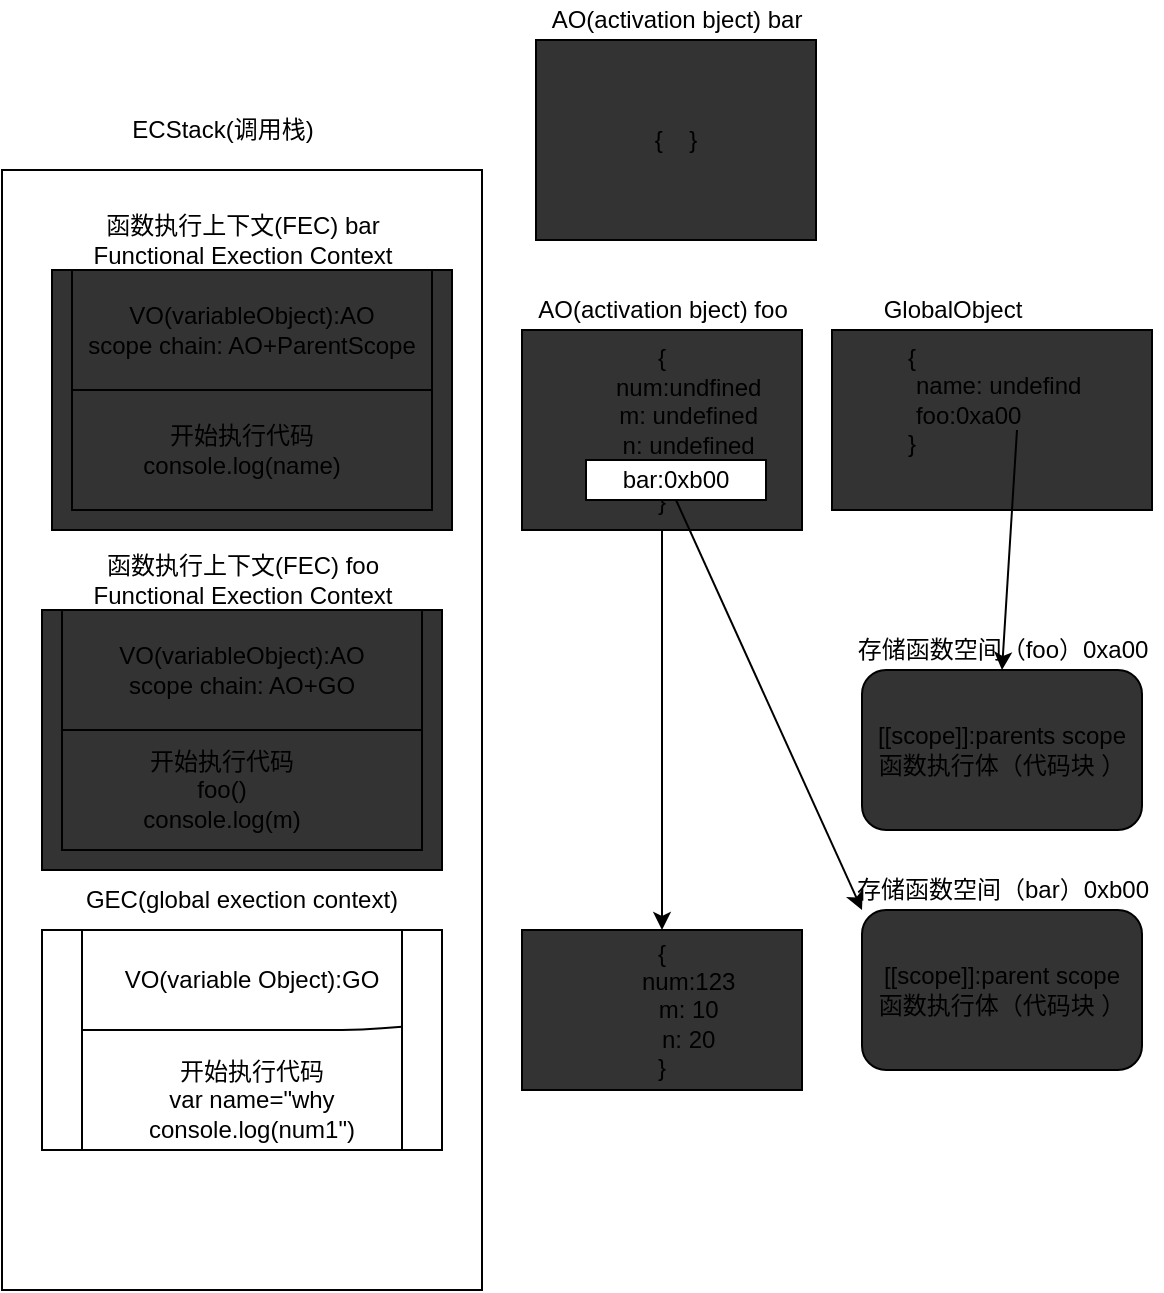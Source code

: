 <mxfile>
    <diagram id="Cj2IZHVcjWoPE8zTmQlr" name="第 1 页">
        <mxGraphModel dx="770" dy="1744" grid="1" gridSize="10" guides="1" tooltips="1" connect="1" arrows="1" fold="1" page="1" pageScale="1" pageWidth="827" pageHeight="1169" math="0" shadow="0">
            <root>
                <mxCell id="0"/>
                <mxCell id="1" parent="0"/>
                <mxCell id="2" value="" style="rounded=0;whiteSpace=wrap;html=1;" parent="1" vertex="1">
                    <mxGeometry x="160" width="240" height="560" as="geometry"/>
                </mxCell>
                <mxCell id="8" value="" style="rounded=0;whiteSpace=wrap;html=1;" parent="1" vertex="1">
                    <mxGeometry x="180" y="380" width="200" height="110" as="geometry"/>
                </mxCell>
                <mxCell id="4" value="ECStack(调用栈)" style="text;html=1;align=center;verticalAlign=middle;resizable=0;points=[];autosize=1;strokeColor=none;fillColor=none;" parent="1" vertex="1">
                    <mxGeometry x="215" y="-30" width="110" height="20" as="geometry"/>
                </mxCell>
                <mxCell id="6" value="" style="rounded=0;whiteSpace=wrap;html=1;" parent="1" vertex="1">
                    <mxGeometry x="200" y="380" width="160" height="110" as="geometry"/>
                </mxCell>
                <mxCell id="7" value="" style="endArrow=none;html=1;" parent="1" target="6" edge="1">
                    <mxGeometry width="50" height="50" relative="1" as="geometry">
                        <mxPoint x="200" y="430" as="sourcePoint"/>
                        <mxPoint x="250" y="380" as="targetPoint"/>
                        <Array as="points">
                            <mxPoint x="340" y="430"/>
                        </Array>
                    </mxGeometry>
                </mxCell>
                <mxCell id="10" value="GEC(global exection context)" style="text;html=1;strokeColor=none;fillColor=none;align=center;verticalAlign=middle;whiteSpace=wrap;rounded=0;" parent="1" vertex="1">
                    <mxGeometry x="200" y="350" width="160" height="30" as="geometry"/>
                </mxCell>
                <mxCell id="11" value="VO(variable Object):GO" style="text;html=1;strokeColor=none;fillColor=none;align=center;verticalAlign=middle;whiteSpace=wrap;rounded=0;" parent="1" vertex="1">
                    <mxGeometry x="210" y="390" width="150" height="30" as="geometry"/>
                </mxCell>
                <mxCell id="13" value="开始执行代码&lt;br&gt;var name=&quot;why&lt;br&gt;console.log(num1&quot;)" style="text;html=1;strokeColor=none;fillColor=none;align=center;verticalAlign=middle;whiteSpace=wrap;rounded=0;" parent="1" vertex="1">
                    <mxGeometry x="230" y="450" width="110" height="30" as="geometry"/>
                </mxCell>
                <mxCell id="14" value="" style="rounded=0;whiteSpace=wrap;html=1;fillColor=#333333;" parent="1" vertex="1">
                    <mxGeometry x="575" y="80" width="160" height="90" as="geometry"/>
                </mxCell>
                <mxCell id="20" style="edgeStyle=none;html=1;exitX=0.75;exitY=1;exitDx=0;exitDy=0;entryX=0.5;entryY=0;entryDx=0;entryDy=0;" parent="1" target="17" edge="1">
                    <mxGeometry relative="1" as="geometry">
                        <mxPoint x="667.5" y="130" as="sourcePoint"/>
                    </mxGeometry>
                </mxCell>
                <mxCell id="26" value="" style="edgeStyle=none;html=1;" parent="1" source="15" target="25" edge="1">
                    <mxGeometry relative="1" as="geometry"/>
                </mxCell>
                <mxCell id="15" value="{&lt;br&gt;&lt;span style=&quot;white-space: pre&quot;&gt;&#9;&lt;/span&gt;&amp;nbsp; &amp;nbsp; &amp;nbsp; &amp;nbsp; &amp;nbsp; &amp;nbsp; &amp;nbsp; &amp;nbsp; &amp;nbsp; name: undefind&lt;br&gt;&amp;nbsp; &amp;nbsp; &amp;nbsp; &lt;span style=&quot;white-space: pre&quot;&gt;&#9;&lt;/span&gt;&lt;span style=&quot;white-space: pre&quot;&gt;&#9;&lt;/span&gt;&amp;nbsp;foo:0xa00&lt;br&gt;}" style="text;html=1;align=center;verticalAlign=middle;whiteSpace=wrap;rounded=0;" parent="1" vertex="1">
                    <mxGeometry x="520" y="100" width="190" height="30" as="geometry"/>
                </mxCell>
                <mxCell id="16" value="GlobalObject" style="text;html=1;align=center;verticalAlign=middle;resizable=0;points=[];autosize=1;strokeColor=none;fillColor=none;" parent="1" vertex="1">
                    <mxGeometry x="590" y="60" width="90" height="20" as="geometry"/>
                </mxCell>
                <mxCell id="17" value="[[scope]]:parents scope&lt;br&gt;函数执行体（代码块 ）" style="rounded=1;whiteSpace=wrap;html=1;fillColor=#333333;" parent="1" vertex="1">
                    <mxGeometry x="590" y="250" width="140" height="80" as="geometry"/>
                </mxCell>
                <mxCell id="19" value="存储函数空间（foo）0xa00" style="text;html=1;align=center;verticalAlign=middle;resizable=0;points=[];autosize=1;strokeColor=none;fillColor=none;" parent="1" vertex="1">
                    <mxGeometry x="580" y="230" width="160" height="20" as="geometry"/>
                </mxCell>
                <mxCell id="21" value="函数执行上下文(FEC) foo&lt;br&gt;Functional Exection Context" style="text;html=1;align=center;verticalAlign=middle;resizable=0;points=[];autosize=1;strokeColor=none;fillColor=none;" parent="1" vertex="1">
                    <mxGeometry x="195" y="190" width="170" height="30" as="geometry"/>
                </mxCell>
                <mxCell id="22" value="" style="rounded=0;whiteSpace=wrap;html=1;fillColor=#333333;" parent="1" vertex="1">
                    <mxGeometry x="180" y="220" width="200" height="130" as="geometry"/>
                </mxCell>
                <mxCell id="23" value="VO(variableObject):AO&lt;br&gt;scope chain: AO+GO" style="rounded=0;whiteSpace=wrap;html=1;fillColor=#333333;" parent="1" vertex="1">
                    <mxGeometry x="190" y="220" width="180" height="60" as="geometry"/>
                </mxCell>
                <mxCell id="32" style="edgeStyle=none;html=1;exitX=0.5;exitY=1;exitDx=0;exitDy=0;entryX=0.5;entryY=0;entryDx=0;entryDy=0;" parent="1" source="25" target="31" edge="1">
                    <mxGeometry relative="1" as="geometry"/>
                </mxCell>
                <mxCell id="25" value="{&lt;br&gt;&lt;span style=&quot;white-space: pre&quot;&gt;&#9;&lt;/span&gt;num:undfined&lt;br&gt;&lt;span style=&quot;white-space: pre&quot;&gt;&#9;&lt;/span&gt;m: undefined&lt;br&gt;&lt;span style=&quot;white-space: pre&quot;&gt;&#9;&lt;/span&gt;n: undefined&lt;br&gt;&amp;nbsp; &amp;nbsp;&lt;br&gt;}" style="whiteSpace=wrap;html=1;fillColor=#333333;" parent="1" vertex="1">
                    <mxGeometry x="420" y="80" width="140" height="100" as="geometry"/>
                </mxCell>
                <mxCell id="27" value="AO(activation bject) foo" style="text;html=1;align=center;verticalAlign=middle;resizable=0;points=[];autosize=1;strokeColor=none;fillColor=none;" parent="1" vertex="1">
                    <mxGeometry x="420" y="60" width="140" height="20" as="geometry"/>
                </mxCell>
                <mxCell id="28" value="" style="rounded=0;whiteSpace=wrap;html=1;fillColor=#333333;" parent="1" vertex="1">
                    <mxGeometry x="190" y="280" width="180" height="60" as="geometry"/>
                </mxCell>
                <mxCell id="30" value="开始执行代码&lt;br&gt;foo()&lt;br&gt;console.log(m)" style="text;html=1;strokeColor=none;fillColor=none;align=center;verticalAlign=middle;whiteSpace=wrap;rounded=0;" parent="1" vertex="1">
                    <mxGeometry x="215" y="295" width="110" height="30" as="geometry"/>
                </mxCell>
                <mxCell id="31" value="{&lt;br&gt;&lt;span style=&quot;white-space: pre&quot;&gt;&#9;&lt;/span&gt;num:123&lt;br&gt;&lt;span style=&quot;white-space: pre&quot;&gt;&#9;&lt;/span&gt;m: 10&lt;br&gt;&lt;span style=&quot;white-space: pre&quot;&gt;&#9;&lt;/span&gt;n: 20&lt;br&gt;}" style="whiteSpace=wrap;html=1;fillColor=#333333;" parent="1" vertex="1">
                    <mxGeometry x="420" y="380" width="140" height="80" as="geometry"/>
                </mxCell>
                <mxCell id="33" value="[[scope]]:parent scope&lt;br&gt;函数执行体（代码块 ）" style="rounded=1;whiteSpace=wrap;html=1;fillColor=#333333;" vertex="1" parent="1">
                    <mxGeometry x="590" y="370" width="140" height="80" as="geometry"/>
                </mxCell>
                <mxCell id="34" value="存储函数空间（bar）0xb00" style="text;html=1;align=center;verticalAlign=middle;resizable=0;points=[];autosize=1;strokeColor=none;fillColor=none;" vertex="1" parent="1">
                    <mxGeometry x="580" y="350" width="160" height="20" as="geometry"/>
                </mxCell>
                <mxCell id="36" style="edgeStyle=none;html=1;exitX=0.5;exitY=1;exitDx=0;exitDy=0;entryX=0;entryY=0;entryDx=0;entryDy=0;" edge="1" parent="1" source="35" target="33">
                    <mxGeometry relative="1" as="geometry"/>
                </mxCell>
                <mxCell id="35" value="&lt;span&gt;bar:0xb00&lt;/span&gt;" style="rounded=0;whiteSpace=wrap;html=1;" vertex="1" parent="1">
                    <mxGeometry x="452" y="145" width="90" height="20" as="geometry"/>
                </mxCell>
                <mxCell id="38" value="函数执行上下文(FEC) bar&lt;br&gt;Functional Exection Context" style="text;html=1;align=center;verticalAlign=middle;resizable=0;points=[];autosize=1;strokeColor=none;fillColor=none;" vertex="1" parent="1">
                    <mxGeometry x="195" y="20" width="170" height="30" as="geometry"/>
                </mxCell>
                <mxCell id="39" value="" style="rounded=0;whiteSpace=wrap;html=1;fillColor=#333333;" vertex="1" parent="1">
                    <mxGeometry x="185" y="50" width="200" height="130" as="geometry"/>
                </mxCell>
                <mxCell id="40" value="VO(variableObject):AO&lt;br&gt;scope chain: AO+ParentScope" style="rounded=0;whiteSpace=wrap;html=1;fillColor=#333333;" vertex="1" parent="1">
                    <mxGeometry x="195" y="50" width="180" height="60" as="geometry"/>
                </mxCell>
                <mxCell id="41" value="" style="rounded=0;whiteSpace=wrap;html=1;fillColor=#333333;" vertex="1" parent="1">
                    <mxGeometry x="195" y="110" width="180" height="60" as="geometry"/>
                </mxCell>
                <mxCell id="42" value="开始执行代码&lt;br&gt;console.log(name)" style="text;html=1;strokeColor=none;fillColor=none;align=center;verticalAlign=middle;whiteSpace=wrap;rounded=0;" vertex="1" parent="1">
                    <mxGeometry x="225" y="125" width="110" height="30" as="geometry"/>
                </mxCell>
                <mxCell id="43" value="" style="edgeStyle=none;html=1;" edge="1" target="44" parent="1">
                    <mxGeometry relative="1" as="geometry">
                        <mxPoint x="530" y="-3.6" as="sourcePoint"/>
                    </mxGeometry>
                </mxCell>
                <mxCell id="44" value="{&amp;nbsp; &amp;nbsp; }" style="whiteSpace=wrap;html=1;fillColor=#333333;" vertex="1" parent="1">
                    <mxGeometry x="427" y="-65" width="140" height="100" as="geometry"/>
                </mxCell>
                <mxCell id="45" value="AO(activation bject) bar" style="text;html=1;align=center;verticalAlign=middle;resizable=0;points=[];autosize=1;strokeColor=none;fillColor=none;" vertex="1" parent="1">
                    <mxGeometry x="427" y="-85" width="140" height="20" as="geometry"/>
                </mxCell>
            </root>
        </mxGraphModel>
    </diagram>
</mxfile>